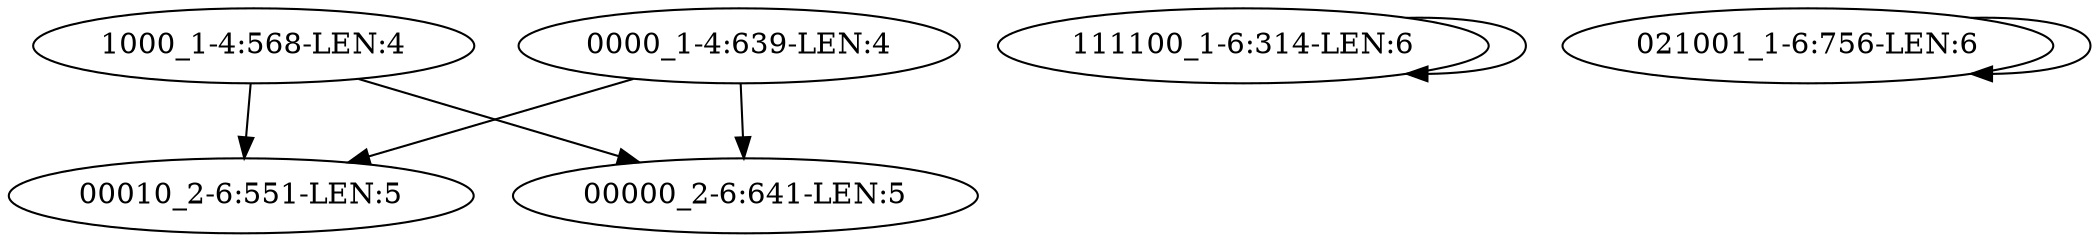 digraph G {
    "1000_1-4:568-LEN:4" -> "00010_2-6:551-LEN:5";
    "1000_1-4:568-LEN:4" -> "00000_2-6:641-LEN:5";
    "0000_1-4:639-LEN:4" -> "00010_2-6:551-LEN:5";
    "0000_1-4:639-LEN:4" -> "00000_2-6:641-LEN:5";
    "111100_1-6:314-LEN:6" -> "111100_1-6:314-LEN:6";
    "021001_1-6:756-LEN:6" -> "021001_1-6:756-LEN:6";
}
